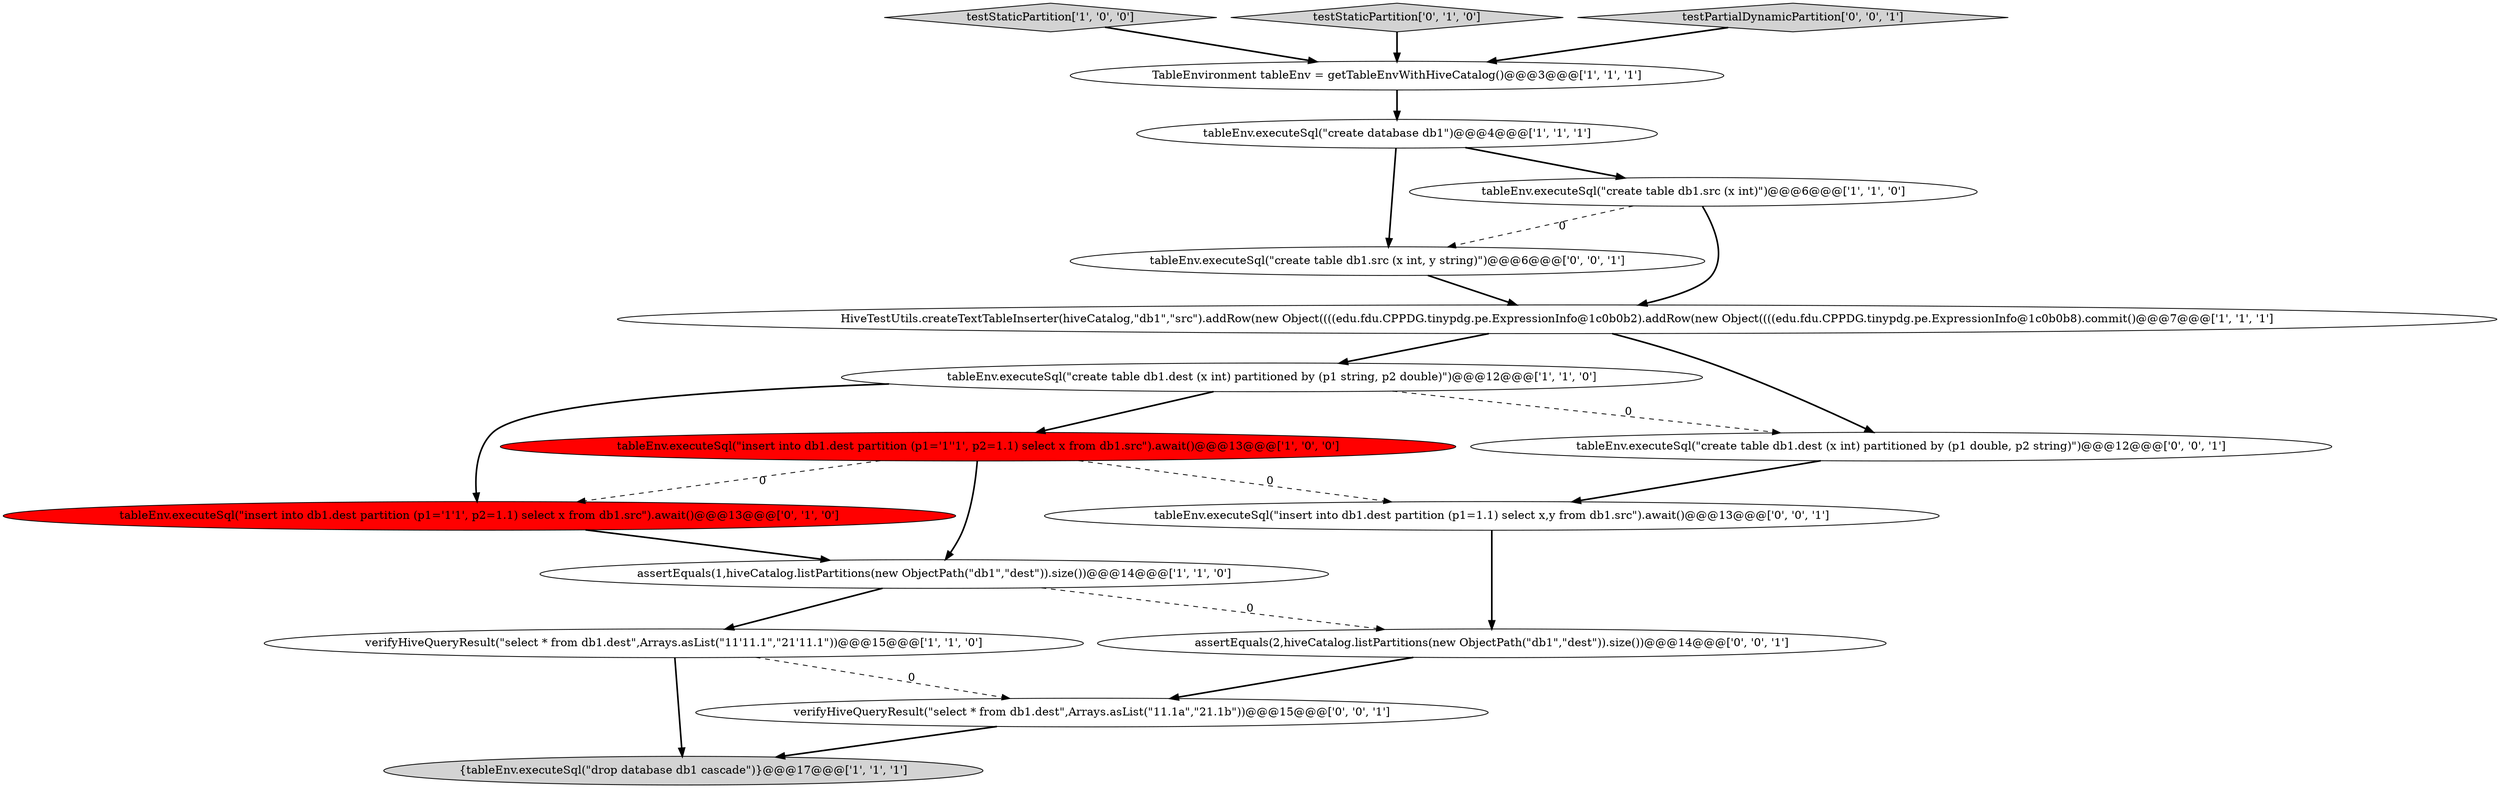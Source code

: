 digraph {
14 [style = filled, label = "tableEnv.executeSql(\"create table db1.src (x int, y string)\")@@@6@@@['0', '0', '1']", fillcolor = white, shape = ellipse image = "AAA0AAABBB3BBB"];
3 [style = filled, label = "tableEnv.executeSql(\"create table db1.src (x int)\")@@@6@@@['1', '1', '0']", fillcolor = white, shape = ellipse image = "AAA0AAABBB1BBB"];
1 [style = filled, label = "verifyHiveQueryResult(\"select * from db1.dest\",Arrays.asList(\"11'11.1\",\"21'11.1\"))@@@15@@@['1', '1', '0']", fillcolor = white, shape = ellipse image = "AAA0AAABBB1BBB"];
6 [style = filled, label = "testStaticPartition['1', '0', '0']", fillcolor = lightgray, shape = diamond image = "AAA0AAABBB1BBB"];
5 [style = filled, label = "tableEnv.executeSql(\"create database db1\")@@@4@@@['1', '1', '1']", fillcolor = white, shape = ellipse image = "AAA0AAABBB1BBB"];
11 [style = filled, label = "testStaticPartition['0', '1', '0']", fillcolor = lightgray, shape = diamond image = "AAA0AAABBB2BBB"];
7 [style = filled, label = "HiveTestUtils.createTextTableInserter(hiveCatalog,\"db1\",\"src\").addRow(new Object((((edu.fdu.CPPDG.tinypdg.pe.ExpressionInfo@1c0b0b2).addRow(new Object((((edu.fdu.CPPDG.tinypdg.pe.ExpressionInfo@1c0b0b8).commit()@@@7@@@['1', '1', '1']", fillcolor = white, shape = ellipse image = "AAA0AAABBB1BBB"];
0 [style = filled, label = "tableEnv.executeSql(\"create table db1.dest (x int) partitioned by (p1 string, p2 double)\")@@@12@@@['1', '1', '0']", fillcolor = white, shape = ellipse image = "AAA0AAABBB1BBB"];
8 [style = filled, label = "tableEnv.executeSql(\"insert into db1.dest partition (p1='1''1', p2=1.1) select x from db1.src\").await()@@@13@@@['1', '0', '0']", fillcolor = red, shape = ellipse image = "AAA1AAABBB1BBB"];
9 [style = filled, label = "assertEquals(1,hiveCatalog.listPartitions(new ObjectPath(\"db1\",\"dest\")).size())@@@14@@@['1', '1', '0']", fillcolor = white, shape = ellipse image = "AAA0AAABBB1BBB"];
16 [style = filled, label = "tableEnv.executeSql(\"create table db1.dest (x int) partitioned by (p1 double, p2 string)\")@@@12@@@['0', '0', '1']", fillcolor = white, shape = ellipse image = "AAA0AAABBB3BBB"];
13 [style = filled, label = "assertEquals(2,hiveCatalog.listPartitions(new ObjectPath(\"db1\",\"dest\")).size())@@@14@@@['0', '0', '1']", fillcolor = white, shape = ellipse image = "AAA0AAABBB3BBB"];
12 [style = filled, label = "testPartialDynamicPartition['0', '0', '1']", fillcolor = lightgray, shape = diamond image = "AAA0AAABBB3BBB"];
15 [style = filled, label = "verifyHiveQueryResult(\"select * from db1.dest\",Arrays.asList(\"11.1a\",\"21.1b\"))@@@15@@@['0', '0', '1']", fillcolor = white, shape = ellipse image = "AAA0AAABBB3BBB"];
4 [style = filled, label = "{tableEnv.executeSql(\"drop database db1 cascade\")}@@@17@@@['1', '1', '1']", fillcolor = lightgray, shape = ellipse image = "AAA0AAABBB1BBB"];
17 [style = filled, label = "tableEnv.executeSql(\"insert into db1.dest partition (p1=1.1) select x,y from db1.src\").await()@@@13@@@['0', '0', '1']", fillcolor = white, shape = ellipse image = "AAA0AAABBB3BBB"];
2 [style = filled, label = "TableEnvironment tableEnv = getTableEnvWithHiveCatalog()@@@3@@@['1', '1', '1']", fillcolor = white, shape = ellipse image = "AAA0AAABBB1BBB"];
10 [style = filled, label = "tableEnv.executeSql(\"insert into db1.dest partition (p1='1\'1', p2=1.1) select x from db1.src\").await()@@@13@@@['0', '1', '0']", fillcolor = red, shape = ellipse image = "AAA1AAABBB2BBB"];
5->3 [style = bold, label=""];
1->4 [style = bold, label=""];
8->10 [style = dashed, label="0"];
1->15 [style = dashed, label="0"];
0->16 [style = dashed, label="0"];
7->0 [style = bold, label=""];
16->17 [style = bold, label=""];
5->14 [style = bold, label=""];
11->2 [style = bold, label=""];
14->7 [style = bold, label=""];
6->2 [style = bold, label=""];
12->2 [style = bold, label=""];
0->10 [style = bold, label=""];
3->7 [style = bold, label=""];
7->16 [style = bold, label=""];
9->13 [style = dashed, label="0"];
15->4 [style = bold, label=""];
8->9 [style = bold, label=""];
0->8 [style = bold, label=""];
8->17 [style = dashed, label="0"];
10->9 [style = bold, label=""];
17->13 [style = bold, label=""];
13->15 [style = bold, label=""];
3->14 [style = dashed, label="0"];
9->1 [style = bold, label=""];
2->5 [style = bold, label=""];
}
